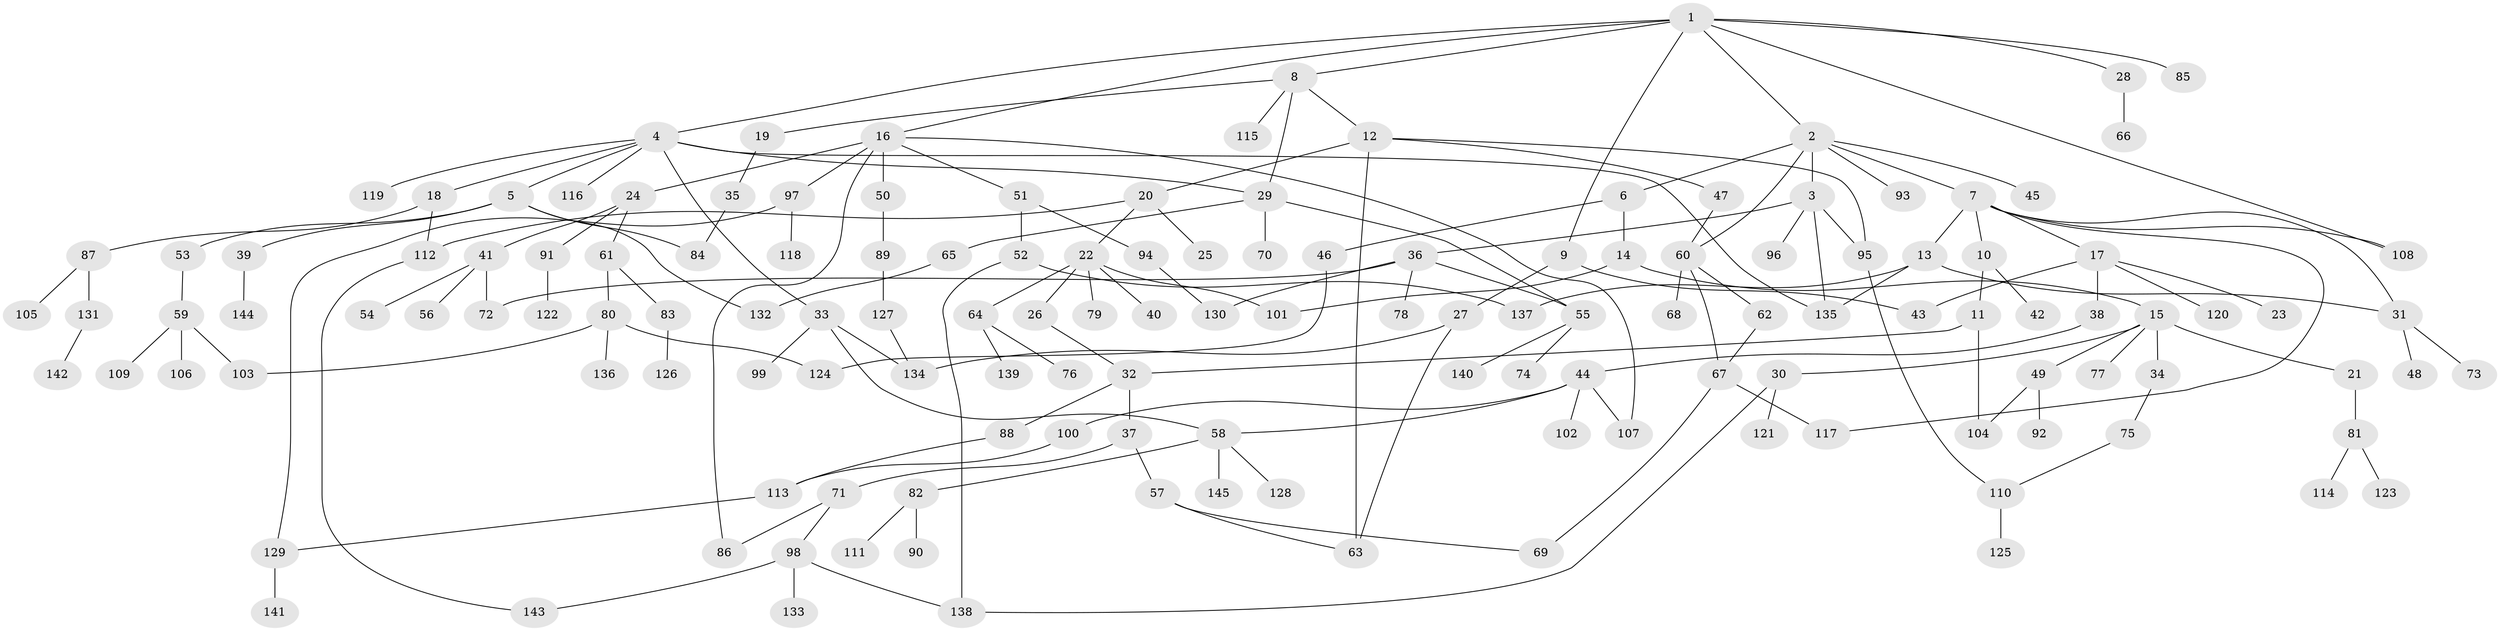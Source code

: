 // Generated by graph-tools (version 1.1) at 2025/10/02/27/25 16:10:54]
// undirected, 145 vertices, 180 edges
graph export_dot {
graph [start="1"]
  node [color=gray90,style=filled];
  1;
  2;
  3;
  4;
  5;
  6;
  7;
  8;
  9;
  10;
  11;
  12;
  13;
  14;
  15;
  16;
  17;
  18;
  19;
  20;
  21;
  22;
  23;
  24;
  25;
  26;
  27;
  28;
  29;
  30;
  31;
  32;
  33;
  34;
  35;
  36;
  37;
  38;
  39;
  40;
  41;
  42;
  43;
  44;
  45;
  46;
  47;
  48;
  49;
  50;
  51;
  52;
  53;
  54;
  55;
  56;
  57;
  58;
  59;
  60;
  61;
  62;
  63;
  64;
  65;
  66;
  67;
  68;
  69;
  70;
  71;
  72;
  73;
  74;
  75;
  76;
  77;
  78;
  79;
  80;
  81;
  82;
  83;
  84;
  85;
  86;
  87;
  88;
  89;
  90;
  91;
  92;
  93;
  94;
  95;
  96;
  97;
  98;
  99;
  100;
  101;
  102;
  103;
  104;
  105;
  106;
  107;
  108;
  109;
  110;
  111;
  112;
  113;
  114;
  115;
  116;
  117;
  118;
  119;
  120;
  121;
  122;
  123;
  124;
  125;
  126;
  127;
  128;
  129;
  130;
  131;
  132;
  133;
  134;
  135;
  136;
  137;
  138;
  139;
  140;
  141;
  142;
  143;
  144;
  145;
  1 -- 2;
  1 -- 4;
  1 -- 8;
  1 -- 9;
  1 -- 16;
  1 -- 28;
  1 -- 85;
  1 -- 108;
  2 -- 3;
  2 -- 6;
  2 -- 7;
  2 -- 45;
  2 -- 93;
  2 -- 60;
  3 -- 36;
  3 -- 95;
  3 -- 96;
  3 -- 135;
  4 -- 5;
  4 -- 18;
  4 -- 29;
  4 -- 33;
  4 -- 116;
  4 -- 119;
  4 -- 135;
  5 -- 39;
  5 -- 53;
  5 -- 132;
  5 -- 84;
  6 -- 14;
  6 -- 46;
  7 -- 10;
  7 -- 13;
  7 -- 17;
  7 -- 108;
  7 -- 31;
  7 -- 117;
  8 -- 12;
  8 -- 19;
  8 -- 115;
  8 -- 29;
  9 -- 27;
  9 -- 43;
  10 -- 11;
  10 -- 42;
  11 -- 32;
  11 -- 104;
  12 -- 20;
  12 -- 47;
  12 -- 63;
  12 -- 95;
  13 -- 31;
  13 -- 135;
  13 -- 137;
  14 -- 15;
  14 -- 101;
  15 -- 21;
  15 -- 30;
  15 -- 34;
  15 -- 49;
  15 -- 77;
  16 -- 24;
  16 -- 50;
  16 -- 51;
  16 -- 86;
  16 -- 97;
  16 -- 107;
  17 -- 23;
  17 -- 38;
  17 -- 120;
  17 -- 43;
  18 -- 87;
  18 -- 112;
  19 -- 35;
  20 -- 22;
  20 -- 25;
  20 -- 112;
  21 -- 81;
  22 -- 26;
  22 -- 40;
  22 -- 64;
  22 -- 79;
  22 -- 101;
  24 -- 41;
  24 -- 61;
  24 -- 91;
  26 -- 32;
  27 -- 134;
  27 -- 63;
  28 -- 66;
  29 -- 55;
  29 -- 65;
  29 -- 70;
  30 -- 121;
  30 -- 138;
  31 -- 48;
  31 -- 73;
  32 -- 37;
  32 -- 88;
  33 -- 99;
  33 -- 58;
  33 -- 134;
  34 -- 75;
  35 -- 84;
  36 -- 72;
  36 -- 78;
  36 -- 130;
  36 -- 55;
  37 -- 57;
  37 -- 71;
  38 -- 44;
  39 -- 144;
  41 -- 54;
  41 -- 56;
  41 -- 72;
  44 -- 58;
  44 -- 100;
  44 -- 102;
  44 -- 107;
  46 -- 124;
  47 -- 60;
  49 -- 92;
  49 -- 104;
  50 -- 89;
  51 -- 52;
  51 -- 94;
  52 -- 137;
  52 -- 138;
  53 -- 59;
  55 -- 74;
  55 -- 140;
  57 -- 63;
  57 -- 69;
  58 -- 82;
  58 -- 128;
  58 -- 145;
  59 -- 106;
  59 -- 109;
  59 -- 103;
  60 -- 62;
  60 -- 68;
  60 -- 67;
  61 -- 80;
  61 -- 83;
  62 -- 67;
  64 -- 76;
  64 -- 139;
  65 -- 132;
  67 -- 69;
  67 -- 117;
  71 -- 98;
  71 -- 86;
  75 -- 110;
  80 -- 103;
  80 -- 136;
  80 -- 124;
  81 -- 114;
  81 -- 123;
  82 -- 90;
  82 -- 111;
  83 -- 126;
  87 -- 105;
  87 -- 131;
  88 -- 113;
  89 -- 127;
  91 -- 122;
  94 -- 130;
  95 -- 110;
  97 -- 118;
  97 -- 129;
  98 -- 133;
  98 -- 143;
  98 -- 138;
  100 -- 113;
  110 -- 125;
  112 -- 143;
  113 -- 129;
  127 -- 134;
  129 -- 141;
  131 -- 142;
}
